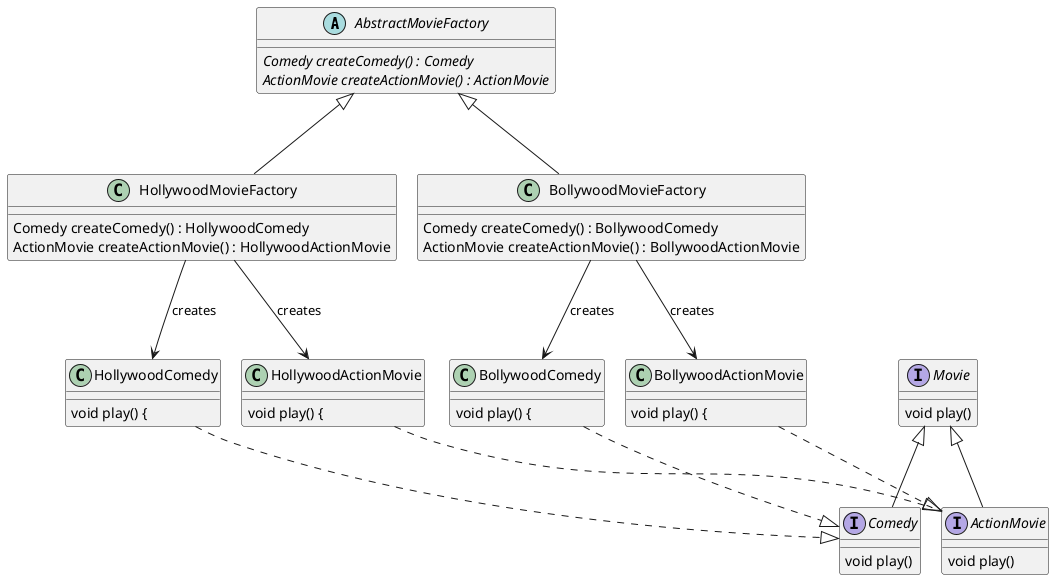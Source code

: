@startuml
skinparam nodesep 20
skinparam ranksep 80
skinparam class {
  BackgroundColor<<interface>> #ffccff
  BackgroundColor<<abstract>> #ccccff
}

together {
    abstract class AbstractMovieFactory {
        {abstract} Comedy createComedy() : Comedy
        {abstract} ActionMovie createActionMovie() : ActionMovie
    }
    class HollywoodMovieFactory extends AbstractMovieFactory {
        Comedy createComedy() : HollywoodComedy
        ActionMovie createActionMovie() : HollywoodActionMovie
    }
    class BollywoodMovieFactory extends AbstractMovieFactory {
        Comedy createComedy() : BollywoodComedy
        ActionMovie createActionMovie() : BollywoodActionMovie
    }
}

together {
    together {
        class HollywoodComedy {
            void play() {
        }
        class HollywoodActionMovie {
            void play() {
        }
    }
    together {
        class BollywoodComedy {
            void play() {
        }
        class BollywoodActionMovie {
            void play() {
        }
    }
}

together {
    interface Movie {
        void play()
    }
    interface Comedy extends Movie {
        void play()
    }
    interface ActionMovie extends Movie {
        void play()
    }
}

HollywoodMovieFactory --> HollywoodComedy : creates
HollywoodMovieFactory --> HollywoodActionMovie : creates
BollywoodMovieFactory --> BollywoodComedy : creates
BollywoodMovieFactory --> BollywoodActionMovie : creates
HollywoodComedy .d.|> Comedy
HollywoodActionMovie .d.|> ActionMovie
BollywoodComedy .d.|> Comedy
BollywoodActionMovie .d.|> ActionMovie
@enduml